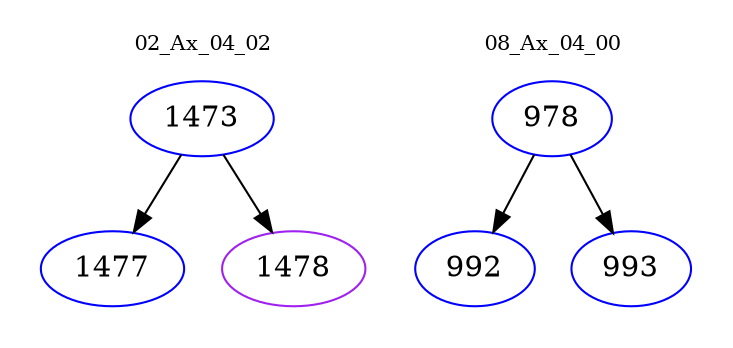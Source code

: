 digraph{
subgraph cluster_0 {
color = white
label = "02_Ax_04_02";
fontsize=10;
T0_1473 [label="1473", color="blue"]
T0_1473 -> T0_1477 [color="black"]
T0_1477 [label="1477", color="blue"]
T0_1473 -> T0_1478 [color="black"]
T0_1478 [label="1478", color="purple"]
}
subgraph cluster_1 {
color = white
label = "08_Ax_04_00";
fontsize=10;
T1_978 [label="978", color="blue"]
T1_978 -> T1_992 [color="black"]
T1_992 [label="992", color="blue"]
T1_978 -> T1_993 [color="black"]
T1_993 [label="993", color="blue"]
}
}
